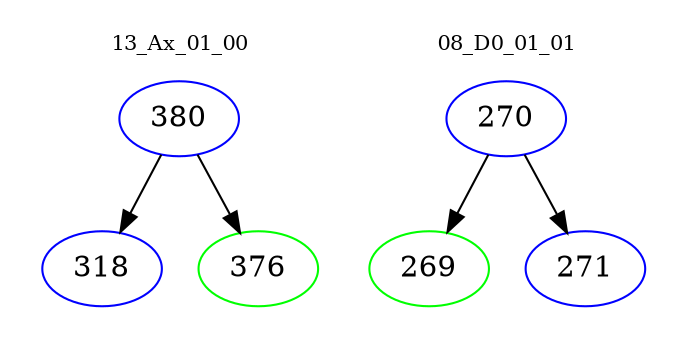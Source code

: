 digraph{
subgraph cluster_0 {
color = white
label = "13_Ax_01_00";
fontsize=10;
T0_380 [label="380", color="blue"]
T0_380 -> T0_318 [color="black"]
T0_318 [label="318", color="blue"]
T0_380 -> T0_376 [color="black"]
T0_376 [label="376", color="green"]
}
subgraph cluster_1 {
color = white
label = "08_D0_01_01";
fontsize=10;
T1_270 [label="270", color="blue"]
T1_270 -> T1_269 [color="black"]
T1_269 [label="269", color="green"]
T1_270 -> T1_271 [color="black"]
T1_271 [label="271", color="blue"]
}
}

